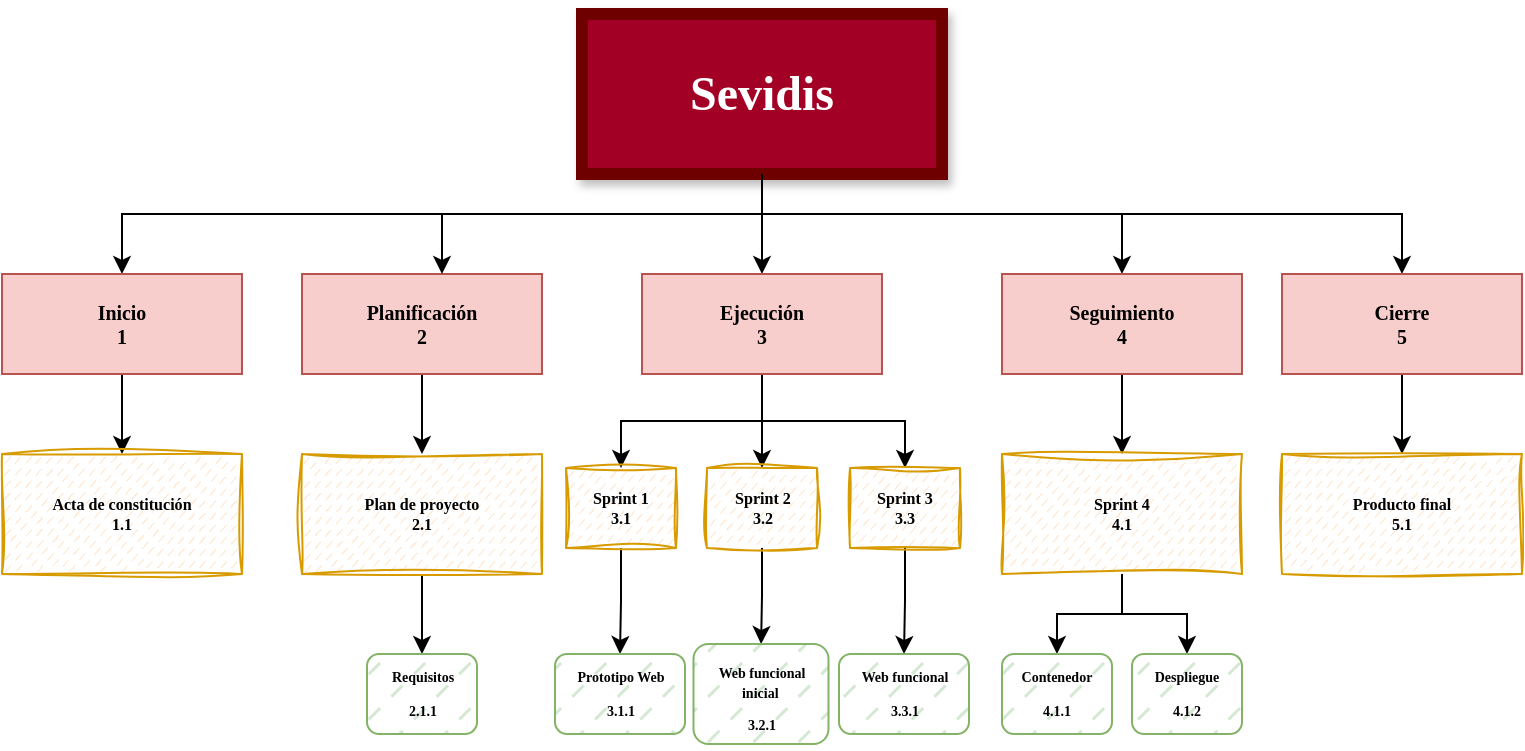 <mxfile version="21.1.1" type="device">
  <diagram name="Página-1" id="vQSwECJv7DNzk1JszLoe">
    <mxGraphModel dx="989" dy="545" grid="1" gridSize="10" guides="1" tooltips="1" connect="1" arrows="1" fold="1" page="1" pageScale="1" pageWidth="827" pageHeight="1169" math="0" shadow="0">
      <root>
        <mxCell id="0" />
        <mxCell id="1" parent="0" />
        <mxCell id="KuA4IJ1ej0mGD3RnANT2-4" style="edgeStyle=orthogonalEdgeStyle;rounded=0;orthogonalLoop=1;jettySize=auto;html=1;entryX=0.5;entryY=0;entryDx=0;entryDy=0;" edge="1" parent="1" source="KuA4IJ1ej0mGD3RnANT2-2" target="KuA4IJ1ej0mGD3RnANT2-3">
          <mxGeometry relative="1" as="geometry">
            <Array as="points">
              <mxPoint x="440" y="140" />
              <mxPoint x="120" y="140" />
            </Array>
          </mxGeometry>
        </mxCell>
        <mxCell id="KuA4IJ1ej0mGD3RnANT2-15" style="edgeStyle=orthogonalEdgeStyle;rounded=0;orthogonalLoop=1;jettySize=auto;html=1;entryX=0.5;entryY=0;entryDx=0;entryDy=0;" edge="1" parent="1" source="KuA4IJ1ej0mGD3RnANT2-2" target="KuA4IJ1ej0mGD3RnANT2-14">
          <mxGeometry relative="1" as="geometry">
            <Array as="points">
              <mxPoint x="440" y="130" />
              <mxPoint x="440" y="130" />
            </Array>
          </mxGeometry>
        </mxCell>
        <mxCell id="KuA4IJ1ej0mGD3RnANT2-17" style="edgeStyle=orthogonalEdgeStyle;rounded=0;orthogonalLoop=1;jettySize=auto;html=1;entryX=0.5;entryY=0;entryDx=0;entryDy=0;" edge="1" parent="1" source="KuA4IJ1ej0mGD3RnANT2-2" target="KuA4IJ1ej0mGD3RnANT2-16">
          <mxGeometry relative="1" as="geometry">
            <Array as="points">
              <mxPoint x="440" y="140" />
              <mxPoint x="620" y="140" />
            </Array>
          </mxGeometry>
        </mxCell>
        <mxCell id="KuA4IJ1ej0mGD3RnANT2-19" style="edgeStyle=orthogonalEdgeStyle;rounded=0;orthogonalLoop=1;jettySize=auto;html=1;" edge="1" parent="1" source="KuA4IJ1ej0mGD3RnANT2-2" target="KuA4IJ1ej0mGD3RnANT2-18">
          <mxGeometry relative="1" as="geometry">
            <Array as="points">
              <mxPoint x="440" y="140" />
              <mxPoint x="760" y="140" />
            </Array>
          </mxGeometry>
        </mxCell>
        <mxCell id="KuA4IJ1ej0mGD3RnANT2-2" value="&lt;h1&gt;&lt;font face=&quot;Verdana&quot;&gt;Sevidis&lt;/font&gt;&lt;/h1&gt;" style="rounded=0;whiteSpace=wrap;html=1;fillColor=#a20025;strokeColor=#6F0000;fontColor=#ffffff;shadow=1;glass=0;strokeWidth=6;" vertex="1" parent="1">
          <mxGeometry x="350" y="40" width="180" height="80" as="geometry" />
        </mxCell>
        <mxCell id="KuA4IJ1ej0mGD3RnANT2-8" style="edgeStyle=orthogonalEdgeStyle;rounded=0;orthogonalLoop=1;jettySize=auto;html=1;entryX=0.5;entryY=0;entryDx=0;entryDy=0;" edge="1" parent="1" source="KuA4IJ1ej0mGD3RnANT2-3" target="KuA4IJ1ej0mGD3RnANT2-9">
          <mxGeometry relative="1" as="geometry">
            <mxPoint x="120.005" y="280" as="targetPoint" />
          </mxGeometry>
        </mxCell>
        <mxCell id="KuA4IJ1ej0mGD3RnANT2-3" value="&lt;h5&gt;&lt;font face=&quot;Verdana&quot;&gt;Inicio&lt;br&gt;&lt;/font&gt;&lt;font face=&quot;Verdana&quot;&gt;1&lt;/font&gt;&lt;/h5&gt;" style="rounded=0;whiteSpace=wrap;html=1;fillColor=#f8cecc;strokeColor=#b85450;" vertex="1" parent="1">
          <mxGeometry x="60" y="170" width="120" height="50" as="geometry" />
        </mxCell>
        <mxCell id="KuA4IJ1ej0mGD3RnANT2-11" style="edgeStyle=orthogonalEdgeStyle;rounded=0;orthogonalLoop=1;jettySize=auto;html=1;entryX=0.5;entryY=0;entryDx=0;entryDy=0;" edge="1" parent="1" source="KuA4IJ1ej0mGD3RnANT2-5" target="KuA4IJ1ej0mGD3RnANT2-10">
          <mxGeometry relative="1" as="geometry" />
        </mxCell>
        <mxCell id="KuA4IJ1ej0mGD3RnANT2-5" value="&lt;h5&gt;&lt;font face=&quot;Verdana&quot;&gt;Planificación&lt;br&gt;2&lt;/font&gt;&lt;/h5&gt;" style="rounded=0;whiteSpace=wrap;html=1;fillColor=#f8cecc;strokeColor=#b85450;" vertex="1" parent="1">
          <mxGeometry x="210" y="170" width="120" height="50" as="geometry" />
        </mxCell>
        <mxCell id="KuA4IJ1ej0mGD3RnANT2-6" style="edgeStyle=orthogonalEdgeStyle;rounded=0;orthogonalLoop=1;jettySize=auto;html=1;" edge="1" parent="1">
          <mxGeometry relative="1" as="geometry">
            <mxPoint x="440" y="120" as="sourcePoint" />
            <mxPoint x="280" y="170" as="targetPoint" />
            <Array as="points">
              <mxPoint x="440" y="120" />
              <mxPoint x="440" y="140" />
              <mxPoint x="280" y="140" />
            </Array>
          </mxGeometry>
        </mxCell>
        <mxCell id="KuA4IJ1ej0mGD3RnANT2-9" value="&lt;h6&gt;&lt;font face=&quot;Verdana&quot;&gt;Acta de constitución&lt;br&gt;&lt;/font&gt;&lt;font face=&quot;Verdana&quot;&gt;1.1&lt;/font&gt;&lt;/h6&gt;" style="rounded=0;whiteSpace=wrap;html=1;fillColor=#ffe6cc;strokeColor=#d79b00;fillStyle=dashed;sketch=1;curveFitting=1;jiggle=2;" vertex="1" parent="1">
          <mxGeometry x="60" y="260" width="120" height="60" as="geometry" />
        </mxCell>
        <mxCell id="KuA4IJ1ej0mGD3RnANT2-37" style="edgeStyle=orthogonalEdgeStyle;rounded=0;orthogonalLoop=1;jettySize=auto;html=1;" edge="1" parent="1" source="KuA4IJ1ej0mGD3RnANT2-10" target="KuA4IJ1ej0mGD3RnANT2-36">
          <mxGeometry relative="1" as="geometry" />
        </mxCell>
        <mxCell id="KuA4IJ1ej0mGD3RnANT2-10" value="&lt;h6&gt;&lt;font face=&quot;Verdana&quot;&gt;Plan de proyecto&lt;br&gt;&lt;/font&gt;&lt;font face=&quot;Verdana&quot;&gt;2.1&lt;/font&gt;&lt;/h6&gt;" style="rounded=0;whiteSpace=wrap;html=1;fillColor=#ffe6cc;strokeColor=#d79b00;fillStyle=dashed;sketch=1;curveFitting=1;jiggle=2;" vertex="1" parent="1">
          <mxGeometry x="210" y="260" width="120" height="60" as="geometry" />
        </mxCell>
        <mxCell id="KuA4IJ1ej0mGD3RnANT2-32" style="edgeStyle=orthogonalEdgeStyle;rounded=0;orthogonalLoop=1;jettySize=auto;html=1;" edge="1" parent="1" source="KuA4IJ1ej0mGD3RnANT2-14" target="KuA4IJ1ej0mGD3RnANT2-20">
          <mxGeometry relative="1" as="geometry" />
        </mxCell>
        <mxCell id="KuA4IJ1ej0mGD3RnANT2-33" style="edgeStyle=orthogonalEdgeStyle;rounded=0;orthogonalLoop=1;jettySize=auto;html=1;" edge="1" parent="1" source="KuA4IJ1ej0mGD3RnANT2-14" target="KuA4IJ1ej0mGD3RnANT2-22">
          <mxGeometry relative="1" as="geometry" />
        </mxCell>
        <mxCell id="KuA4IJ1ej0mGD3RnANT2-34" style="edgeStyle=orthogonalEdgeStyle;rounded=0;orthogonalLoop=1;jettySize=auto;html=1;" edge="1" parent="1" source="KuA4IJ1ej0mGD3RnANT2-14" target="KuA4IJ1ej0mGD3RnANT2-29">
          <mxGeometry relative="1" as="geometry" />
        </mxCell>
        <mxCell id="KuA4IJ1ej0mGD3RnANT2-14" value="&lt;h5&gt;&lt;font face=&quot;Verdana&quot;&gt;Ejecución&lt;br&gt;3&lt;/font&gt;&lt;/h5&gt;" style="rounded=0;whiteSpace=wrap;html=1;fillColor=#f8cecc;strokeColor=#b85450;" vertex="1" parent="1">
          <mxGeometry x="380" y="170" width="120" height="50" as="geometry" />
        </mxCell>
        <mxCell id="KuA4IJ1ej0mGD3RnANT2-25" style="edgeStyle=orthogonalEdgeStyle;rounded=0;orthogonalLoop=1;jettySize=auto;html=1;entryX=0.5;entryY=0;entryDx=0;entryDy=0;" edge="1" parent="1" source="KuA4IJ1ej0mGD3RnANT2-16" target="KuA4IJ1ej0mGD3RnANT2-24">
          <mxGeometry relative="1" as="geometry" />
        </mxCell>
        <mxCell id="KuA4IJ1ej0mGD3RnANT2-16" value="&lt;h5&gt;&lt;font face=&quot;Verdana&quot;&gt;Seguimiento&lt;br&gt;4&lt;/font&gt;&lt;/h5&gt;" style="rounded=0;whiteSpace=wrap;html=1;fillColor=#f8cecc;strokeColor=#b85450;" vertex="1" parent="1">
          <mxGeometry x="560" y="170" width="120" height="50" as="geometry" />
        </mxCell>
        <mxCell id="KuA4IJ1ej0mGD3RnANT2-48" style="edgeStyle=orthogonalEdgeStyle;rounded=0;orthogonalLoop=1;jettySize=auto;html=1;" edge="1" parent="1" source="KuA4IJ1ej0mGD3RnANT2-18" target="KuA4IJ1ej0mGD3RnANT2-47">
          <mxGeometry relative="1" as="geometry" />
        </mxCell>
        <mxCell id="KuA4IJ1ej0mGD3RnANT2-18" value="&lt;h5&gt;&lt;font face=&quot;Verdana&quot;&gt;Cierre&lt;br&gt;5&lt;/font&gt;&lt;/h5&gt;" style="rounded=0;whiteSpace=wrap;html=1;fillColor=#f8cecc;strokeColor=#b85450;" vertex="1" parent="1">
          <mxGeometry x="700" y="170" width="120" height="50" as="geometry" />
        </mxCell>
        <mxCell id="KuA4IJ1ej0mGD3RnANT2-51" style="edgeStyle=orthogonalEdgeStyle;rounded=0;orthogonalLoop=1;jettySize=auto;html=1;" edge="1" parent="1" source="KuA4IJ1ej0mGD3RnANT2-20" target="KuA4IJ1ej0mGD3RnANT2-50">
          <mxGeometry relative="1" as="geometry" />
        </mxCell>
        <mxCell id="KuA4IJ1ej0mGD3RnANT2-20" value="&lt;h6&gt;&lt;font face=&quot;Verdana&quot;&gt;Sprint 1&lt;br&gt;&lt;/font&gt;&lt;font face=&quot;Verdana&quot;&gt;3.1&lt;/font&gt;&lt;/h6&gt;" style="rounded=0;whiteSpace=wrap;html=1;fillColor=#ffe6cc;strokeColor=#d79b00;fillStyle=dashed;glass=0;sketch=1;curveFitting=1;jiggle=2;" vertex="1" parent="1">
          <mxGeometry x="342" y="267" width="55" height="40" as="geometry" />
        </mxCell>
        <mxCell id="KuA4IJ1ej0mGD3RnANT2-40" style="edgeStyle=orthogonalEdgeStyle;rounded=0;orthogonalLoop=1;jettySize=auto;html=1;" edge="1" parent="1" source="KuA4IJ1ej0mGD3RnANT2-22" target="KuA4IJ1ej0mGD3RnANT2-52">
          <mxGeometry relative="1" as="geometry">
            <mxPoint x="440" y="350" as="targetPoint" />
          </mxGeometry>
        </mxCell>
        <mxCell id="KuA4IJ1ej0mGD3RnANT2-22" value="&lt;h6&gt;&lt;font face=&quot;Verdana&quot;&gt;Sprint 2&lt;br&gt;&lt;/font&gt;&lt;font face=&quot;Verdana&quot;&gt;3.2&lt;/font&gt;&lt;/h6&gt;" style="rounded=0;whiteSpace=wrap;html=1;fillColor=#ffe6cc;strokeColor=#d79b00;fillStyle=dashed;glass=0;sketch=1;curveFitting=1;jiggle=2;" vertex="1" parent="1">
          <mxGeometry x="412.5" y="267" width="55" height="40" as="geometry" />
        </mxCell>
        <mxCell id="KuA4IJ1ej0mGD3RnANT2-44" style="edgeStyle=orthogonalEdgeStyle;rounded=0;orthogonalLoop=1;jettySize=auto;html=1;" edge="1" parent="1" source="KuA4IJ1ej0mGD3RnANT2-24" target="KuA4IJ1ej0mGD3RnANT2-54">
          <mxGeometry relative="1" as="geometry">
            <mxPoint x="587.514" y="360" as="targetPoint" />
          </mxGeometry>
        </mxCell>
        <mxCell id="KuA4IJ1ej0mGD3RnANT2-46" style="edgeStyle=orthogonalEdgeStyle;rounded=0;orthogonalLoop=1;jettySize=auto;html=1;" edge="1" parent="1" source="KuA4IJ1ej0mGD3RnANT2-24" target="KuA4IJ1ej0mGD3RnANT2-55">
          <mxGeometry relative="1" as="geometry">
            <mxPoint x="652.486" y="360" as="targetPoint" />
          </mxGeometry>
        </mxCell>
        <mxCell id="KuA4IJ1ej0mGD3RnANT2-24" value="&lt;h6&gt;&lt;font face=&quot;Verdana&quot;&gt;Sprint 4&lt;br&gt;&lt;/font&gt;&lt;font face=&quot;Verdana&quot;&gt;4.1&lt;/font&gt;&lt;/h6&gt;" style="rounded=0;whiteSpace=wrap;html=1;fillColor=#ffe6cc;strokeColor=#d79b00;fillStyle=dashed;glass=0;sketch=1;curveFitting=1;jiggle=2;" vertex="1" parent="1">
          <mxGeometry x="560" y="260" width="120" height="60" as="geometry" />
        </mxCell>
        <mxCell id="KuA4IJ1ej0mGD3RnANT2-42" style="edgeStyle=orthogonalEdgeStyle;rounded=0;orthogonalLoop=1;jettySize=auto;html=1;" edge="1" parent="1" source="KuA4IJ1ej0mGD3RnANT2-29" target="KuA4IJ1ej0mGD3RnANT2-53">
          <mxGeometry relative="1" as="geometry">
            <mxPoint x="511.486" y="350" as="targetPoint" />
            <Array as="points" />
          </mxGeometry>
        </mxCell>
        <mxCell id="KuA4IJ1ej0mGD3RnANT2-29" value="&lt;h6&gt;&lt;font face=&quot;Verdana&quot;&gt;Sprint 3&lt;br&gt;&lt;/font&gt;&lt;font face=&quot;Verdana&quot;&gt;3.3&lt;/font&gt;&lt;/h6&gt;" style="rounded=0;whiteSpace=wrap;html=1;fillColor=#ffe6cc;strokeColor=#d79b00;fillStyle=dashed;glass=0;sketch=1;curveFitting=1;jiggle=2;" vertex="1" parent="1">
          <mxGeometry x="484" y="267" width="55" height="40" as="geometry" />
        </mxCell>
        <mxCell id="KuA4IJ1ej0mGD3RnANT2-36" value="&lt;h6 style=&quot;line-height: 0%; font-size: 7px;&quot;&gt;&lt;font face=&quot;Verdana&quot; style=&quot;font-size: 7px;&quot;&gt;Requisitos&lt;/font&gt;&lt;/h6&gt;&lt;h6 style=&quot;line-height: 0%; font-size: 7px;&quot;&gt;&lt;font face=&quot;Verdana&quot; style=&quot;font-size: 7px;&quot;&gt;2.1.1&lt;/font&gt;&lt;/h6&gt;" style="rounded=1;whiteSpace=wrap;html=1;fillStyle=dashed;glass=0;fillColor=#d5e8d4;strokeColor=#82b366;shadow=0;fontSize=7;" vertex="1" parent="1">
          <mxGeometry x="242.5" y="360" width="55" height="40" as="geometry" />
        </mxCell>
        <mxCell id="KuA4IJ1ej0mGD3RnANT2-47" value="&lt;h6&gt;&lt;font face=&quot;Verdana&quot;&gt;Producto final&lt;br&gt;&lt;/font&gt;&lt;font face=&quot;Verdana&quot;&gt;5.1&lt;/font&gt;&lt;/h6&gt;" style="rounded=0;whiteSpace=wrap;html=1;fillColor=#ffe6cc;strokeColor=#d79b00;fillStyle=dashed;glass=0;sketch=1;curveFitting=1;jiggle=2;" vertex="1" parent="1">
          <mxGeometry x="700" y="260" width="120" height="60" as="geometry" />
        </mxCell>
        <mxCell id="KuA4IJ1ej0mGD3RnANT2-50" value="&lt;h6 style=&quot;line-height: 0%; font-size: 7px;&quot;&gt;&lt;font face=&quot;Verdana&quot;&gt;Prototipo Web&lt;/font&gt;&lt;/h6&gt;&lt;h6 style=&quot;line-height: 0%; font-size: 7px;&quot;&gt;&lt;font face=&quot;Verdana&quot; style=&quot;font-size: 7px;&quot;&gt;3.1.1&lt;/font&gt;&lt;/h6&gt;" style="rounded=1;whiteSpace=wrap;html=1;fillStyle=dashed;glass=0;fillColor=#d5e8d4;strokeColor=#82b366;shadow=0;fontSize=7;" vertex="1" parent="1">
          <mxGeometry x="336.5" y="360" width="65" height="40" as="geometry" />
        </mxCell>
        <mxCell id="KuA4IJ1ej0mGD3RnANT2-52" value="&lt;h5 style=&quot;line-height: 130%; font-size: 7px;&quot;&gt;&lt;div style=&quot;&quot;&gt;&lt;span style=&quot;background-color: initial;&quot;&gt;&lt;font style=&quot;&quot; face=&quot;Verdana&quot;&gt;Web funcional&lt;/font&gt;&lt;/span&gt;&lt;/div&gt;&lt;font style=&quot;&quot; face=&quot;Verdana&quot;&gt;inicial&amp;nbsp;&lt;/font&gt;&lt;/h5&gt;&lt;h5 style=&quot;line-height: 0%; font-size: 7px;&quot;&gt;&lt;font style=&quot;&quot; face=&quot;Verdana&quot;&gt;3.2.1&lt;/font&gt;&lt;/h5&gt;" style="rounded=1;whiteSpace=wrap;html=1;fillStyle=dashed;glass=0;fillColor=#d5e8d4;strokeColor=#82b366;shadow=0;fontSize=7;" vertex="1" parent="1">
          <mxGeometry x="405.75" y="355" width="67.5" height="50" as="geometry" />
        </mxCell>
        <mxCell id="KuA4IJ1ej0mGD3RnANT2-53" value="&lt;h6 style=&quot;line-height: 0%; font-size: 7px;&quot;&gt;&lt;font face=&quot;Verdana&quot;&gt;Web funcional&lt;/font&gt;&lt;/h6&gt;&lt;h6 style=&quot;line-height: 0%; font-size: 7px;&quot;&gt;&lt;font face=&quot;Verdana&quot; style=&quot;font-size: 7px;&quot;&gt;3.3.1&lt;/font&gt;&lt;/h6&gt;" style="rounded=1;whiteSpace=wrap;html=1;fillStyle=dashed;glass=0;fillColor=#d5e8d4;strokeColor=#82b366;shadow=0;fontSize=7;" vertex="1" parent="1">
          <mxGeometry x="478.5" y="360" width="65" height="40" as="geometry" />
        </mxCell>
        <mxCell id="KuA4IJ1ej0mGD3RnANT2-54" value="&lt;h6 style=&quot;line-height: 0%; font-size: 7px;&quot;&gt;&lt;font face=&quot;Verdana&quot; style=&quot;font-size: 7px;&quot;&gt;Contenedor&lt;/font&gt;&lt;/h6&gt;&lt;h6 style=&quot;line-height: 0%; font-size: 7px;&quot;&gt;&lt;font face=&quot;Verdana&quot; style=&quot;font-size: 7px;&quot;&gt;4.1.1&lt;/font&gt;&lt;/h6&gt;" style="rounded=1;whiteSpace=wrap;html=1;fillStyle=dashed;glass=0;fillColor=#d5e8d4;strokeColor=#82b366;shadow=0;fontSize=7;" vertex="1" parent="1">
          <mxGeometry x="560" y="360" width="55" height="40" as="geometry" />
        </mxCell>
        <mxCell id="KuA4IJ1ej0mGD3RnANT2-55" value="&lt;h6 style=&quot;line-height: 0%; font-size: 7px;&quot;&gt;&lt;font face=&quot;Verdana&quot; style=&quot;font-size: 7px;&quot;&gt;Despliegue&lt;/font&gt;&lt;/h6&gt;&lt;h6 style=&quot;line-height: 0%; font-size: 7px;&quot;&gt;&lt;font face=&quot;Verdana&quot; style=&quot;font-size: 7px;&quot;&gt;4.1.2&lt;/font&gt;&lt;/h6&gt;" style="rounded=1;whiteSpace=wrap;html=1;fillStyle=dashed;glass=0;fillColor=#d5e8d4;strokeColor=#82b366;shadow=0;fontSize=7;" vertex="1" parent="1">
          <mxGeometry x="625" y="360" width="55" height="40" as="geometry" />
        </mxCell>
      </root>
    </mxGraphModel>
  </diagram>
</mxfile>
